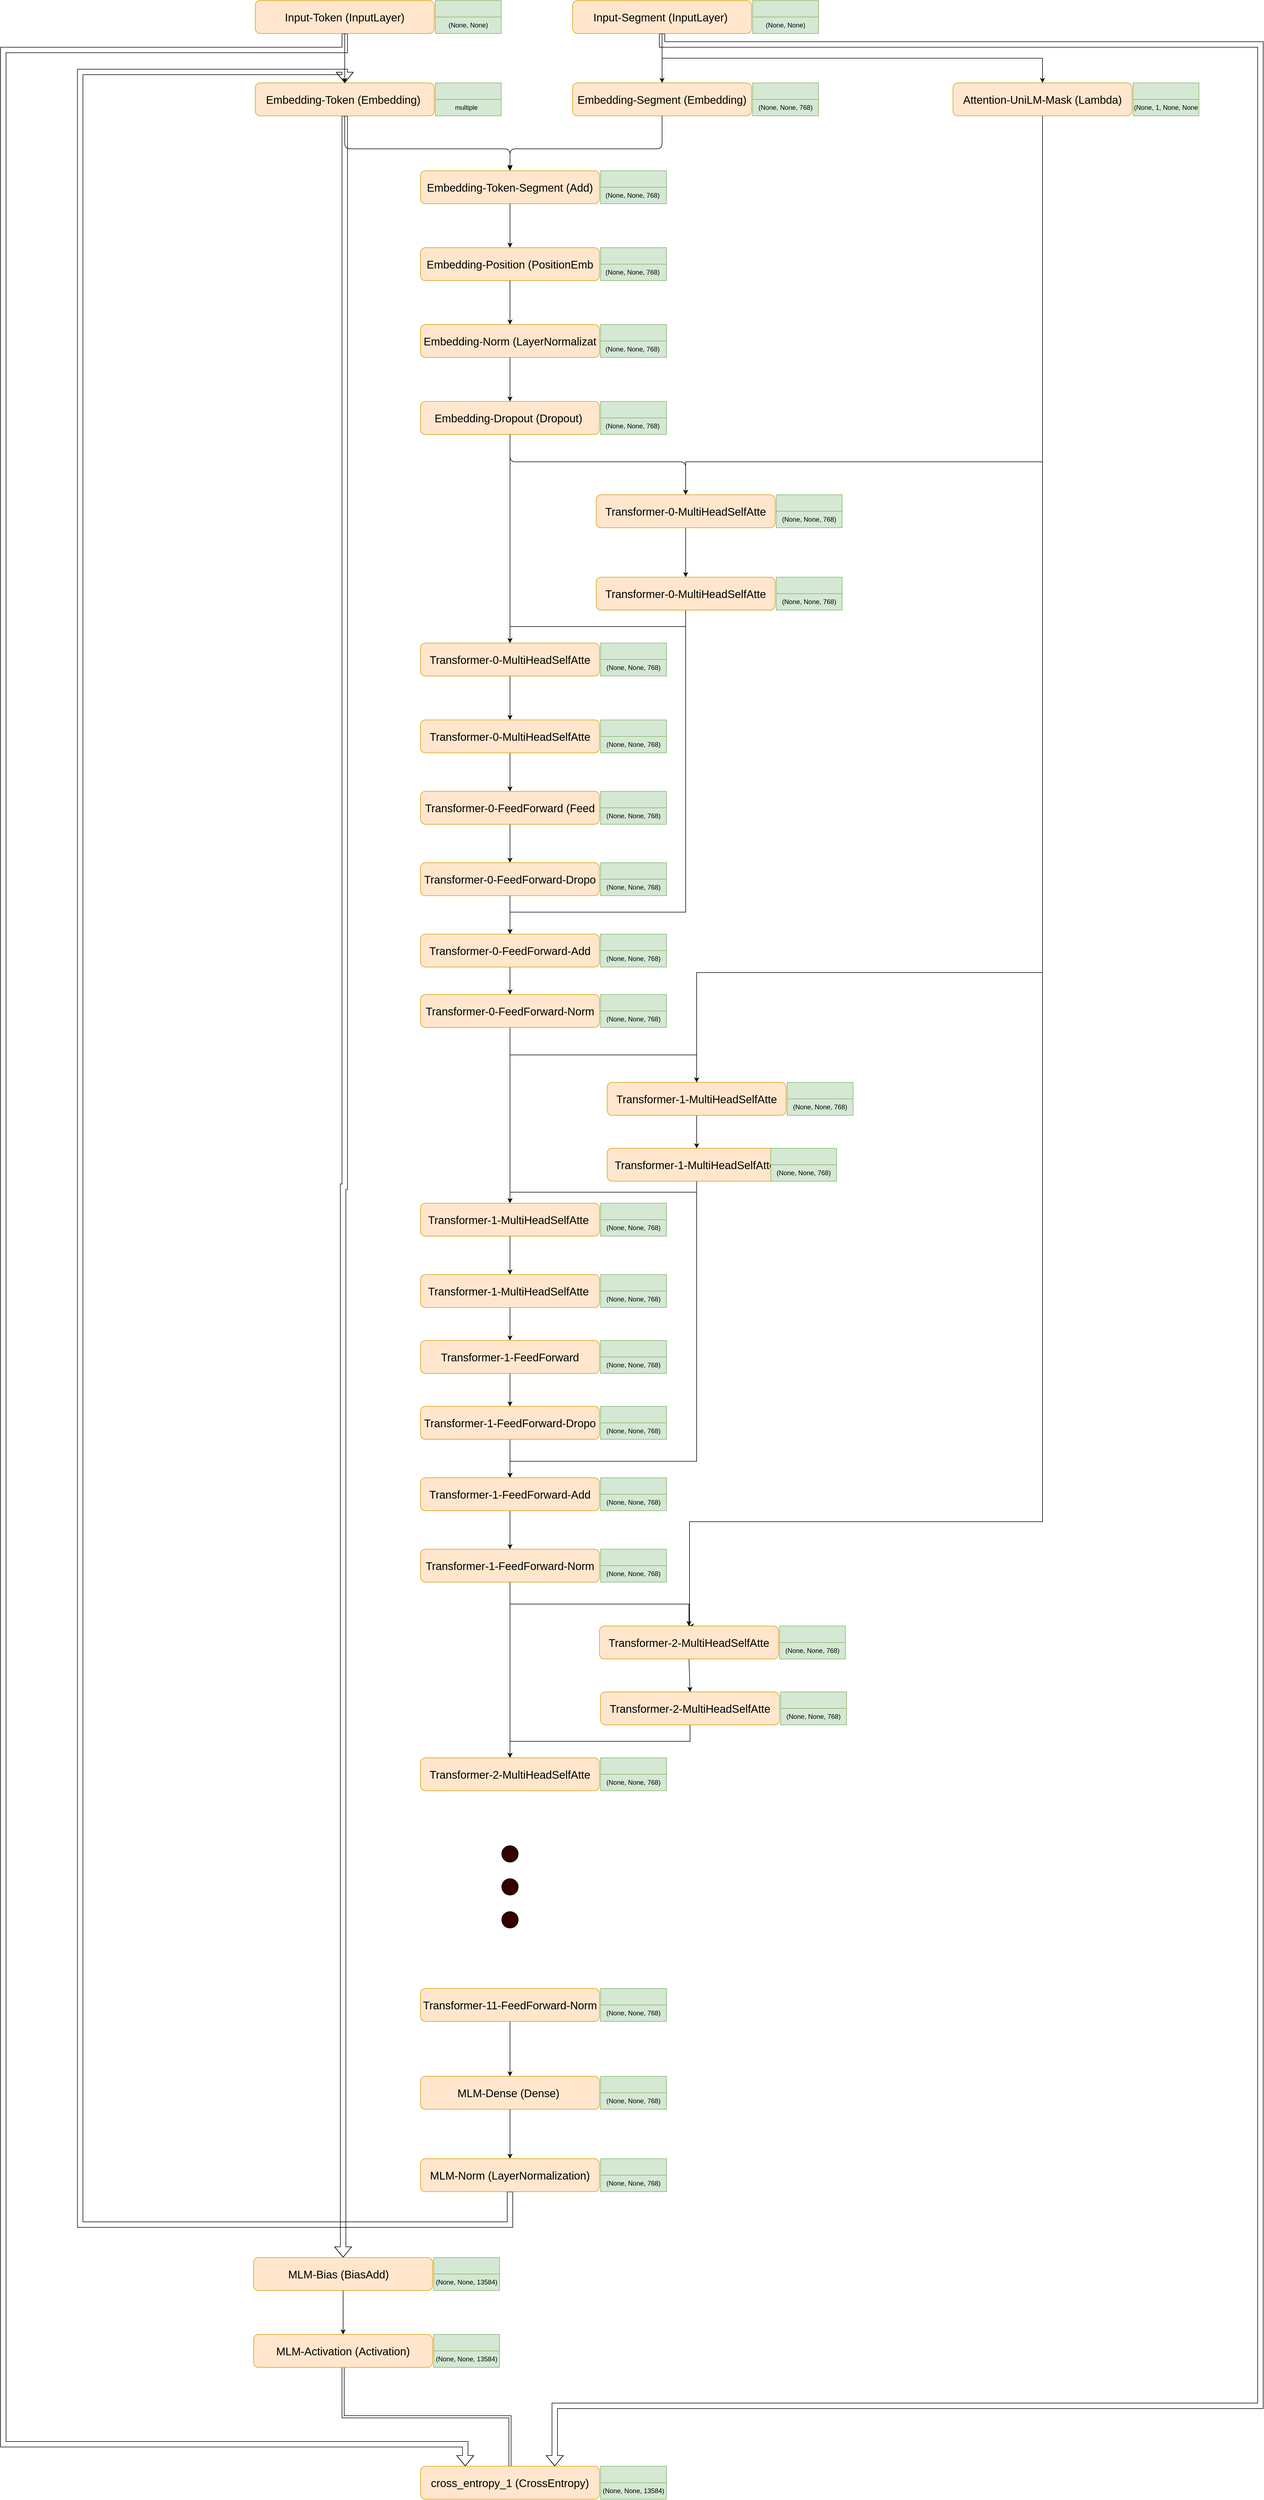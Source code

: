 <mxfile version="13.6.10" type="github">
  <diagram name="Page-1" id="822b0af5-4adb-64df-f703-e8dfc1f81529">
    <mxGraphModel dx="8175" dy="3225" grid="1" gridSize="10" guides="1" tooltips="1" connect="1" arrows="1" fold="1" page="1" pageScale="1" pageWidth="1100" pageHeight="850" background="#ffffff" math="0" shadow="0">
      <root>
        <mxCell id="0" />
        <mxCell id="1" parent="0" />
        <mxCell id="pVMnufyLOT6Cpiad9U3A-166" style="edgeStyle=orthogonalEdgeStyle;shape=flexArrow;rounded=0;orthogonalLoop=1;jettySize=auto;html=1;exitX=0.5;exitY=1;exitDx=0;exitDy=0;entryX=0.25;entryY=0;entryDx=0;entryDy=0;" edge="1" parent="1" source="pVMnufyLOT6Cpiad9U3A-1" target="pVMnufyLOT6Cpiad9U3A-163">
          <mxGeometry relative="1" as="geometry">
            <Array as="points">
              <mxPoint x="672" y="1010" />
              <mxPoint x="50" y="1010" />
              <mxPoint x="50" y="5370" />
              <mxPoint x="892" y="5370" />
            </Array>
          </mxGeometry>
        </mxCell>
        <mxCell id="pVMnufyLOT6Cpiad9U3A-1" value="&lt;font style=&quot;font-size: 20px&quot;&gt;Input-Token (InputLayer)&lt;/font&gt;" style="rounded=1;whiteSpace=wrap;html=1;fillColor=#ffe6cc;strokeColor=#d79b00;" vertex="1" parent="1">
          <mxGeometry x="509" y="920" width="326" height="60" as="geometry" />
        </mxCell>
        <mxCell id="pVMnufyLOT6Cpiad9U3A-2" value="" style="rounded=0;whiteSpace=wrap;html=1;fillColor=#d5e8d4;strokeColor=#82b366;" vertex="1" parent="1">
          <mxGeometry x="837" y="920" width="120" height="30" as="geometry" />
        </mxCell>
        <mxCell id="pVMnufyLOT6Cpiad9U3A-3" value="(None, None)" style="rounded=0;whiteSpace=wrap;html=1;fillColor=#d5e8d4;strokeColor=#82b366;" vertex="1" parent="1">
          <mxGeometry x="837" y="950" width="120" height="30" as="geometry" />
        </mxCell>
        <mxCell id="pVMnufyLOT6Cpiad9U3A-47" style="edgeStyle=orthogonalEdgeStyle;rounded=0;orthogonalLoop=1;jettySize=auto;html=1;exitX=0.5;exitY=1;exitDx=0;exitDy=0;entryX=0.5;entryY=0;entryDx=0;entryDy=0;" edge="1" parent="1" source="pVMnufyLOT6Cpiad9U3A-5" target="pVMnufyLOT6Cpiad9U3A-31">
          <mxGeometry relative="1" as="geometry" />
        </mxCell>
        <mxCell id="pVMnufyLOT6Cpiad9U3A-167" style="edgeStyle=orthogonalEdgeStyle;shape=flexArrow;rounded=0;orthogonalLoop=1;jettySize=auto;html=1;exitX=0.5;exitY=1;exitDx=0;exitDy=0;entryX=0.75;entryY=0;entryDx=0;entryDy=0;" edge="1" parent="1" source="pVMnufyLOT6Cpiad9U3A-5" target="pVMnufyLOT6Cpiad9U3A-163">
          <mxGeometry relative="1" as="geometry">
            <Array as="points">
              <mxPoint x="1250" y="1000" />
              <mxPoint x="2340" y="1000" />
              <mxPoint x="2340" y="5300" />
              <mxPoint x="1055" y="5300" />
            </Array>
          </mxGeometry>
        </mxCell>
        <mxCell id="pVMnufyLOT6Cpiad9U3A-5" value="&lt;font style=&quot;font-size: 20px&quot;&gt;Input-Segment (InputLayer)&amp;nbsp;&lt;/font&gt;" style="rounded=1;whiteSpace=wrap;html=1;fillColor=#ffe6cc;strokeColor=#d79b00;" vertex="1" parent="1">
          <mxGeometry x="1087" y="920" width="326" height="60" as="geometry" />
        </mxCell>
        <mxCell id="pVMnufyLOT6Cpiad9U3A-6" value="" style="rounded=0;whiteSpace=wrap;html=1;fillColor=#d5e8d4;strokeColor=#82b366;" vertex="1" parent="1">
          <mxGeometry x="1415" y="920" width="120" height="30" as="geometry" />
        </mxCell>
        <mxCell id="pVMnufyLOT6Cpiad9U3A-7" value="(None, None)" style="rounded=0;whiteSpace=wrap;html=1;fillColor=#d5e8d4;strokeColor=#82b366;" vertex="1" parent="1">
          <mxGeometry x="1415" y="950" width="120" height="30" as="geometry" />
        </mxCell>
        <mxCell id="pVMnufyLOT6Cpiad9U3A-170" style="edgeStyle=orthogonalEdgeStyle;shape=flexArrow;rounded=0;orthogonalLoop=1;jettySize=auto;html=1;exitX=0.5;exitY=1;exitDx=0;exitDy=0;entryX=0.5;entryY=0;entryDx=0;entryDy=0;" edge="1" parent="1" source="pVMnufyLOT6Cpiad9U3A-8" target="pVMnufyLOT6Cpiad9U3A-152">
          <mxGeometry relative="1" as="geometry" />
        </mxCell>
        <mxCell id="pVMnufyLOT6Cpiad9U3A-8" value="&lt;font style=&quot;font-size: 20px&quot;&gt;Embedding-Token (Embedding)&amp;nbsp;&lt;/font&gt;" style="rounded=1;whiteSpace=wrap;html=1;fillColor=#ffe6cc;strokeColor=#d79b00;" vertex="1" parent="1">
          <mxGeometry x="509" y="1070" width="326" height="60" as="geometry" />
        </mxCell>
        <mxCell id="pVMnufyLOT6Cpiad9U3A-9" value="" style="rounded=0;whiteSpace=wrap;html=1;fillColor=#d5e8d4;strokeColor=#82b366;" vertex="1" parent="1">
          <mxGeometry x="837" y="1070" width="120" height="30" as="geometry" />
        </mxCell>
        <mxCell id="pVMnufyLOT6Cpiad9U3A-10" value="multiple&amp;nbsp;&amp;nbsp;" style="rounded=0;whiteSpace=wrap;html=1;fillColor=#d5e8d4;strokeColor=#82b366;" vertex="1" parent="1">
          <mxGeometry x="837" y="1100" width="120" height="30" as="geometry" />
        </mxCell>
        <mxCell id="pVMnufyLOT6Cpiad9U3A-12" value="" style="endArrow=classic;html=1;exitX=0.5;exitY=1;exitDx=0;exitDy=0;entryX=0.5;entryY=0;entryDx=0;entryDy=0;" edge="1" parent="1" source="pVMnufyLOT6Cpiad9U3A-1" target="pVMnufyLOT6Cpiad9U3A-8">
          <mxGeometry width="50" height="50" relative="1" as="geometry">
            <mxPoint x="700" y="1170" as="sourcePoint" />
            <mxPoint x="750" y="1120" as="targetPoint" />
          </mxGeometry>
        </mxCell>
        <mxCell id="pVMnufyLOT6Cpiad9U3A-15" value="&lt;font style=&quot;font-size: 20px&quot;&gt;Embedding-Segment (Embedding)&lt;/font&gt;" style="rounded=1;whiteSpace=wrap;html=1;fillColor=#ffe6cc;strokeColor=#d79b00;" vertex="1" parent="1">
          <mxGeometry x="1087" y="1070" width="326" height="60" as="geometry" />
        </mxCell>
        <mxCell id="pVMnufyLOT6Cpiad9U3A-16" value="" style="rounded=0;whiteSpace=wrap;html=1;fillColor=#d5e8d4;strokeColor=#82b366;" vertex="1" parent="1">
          <mxGeometry x="1415" y="1070" width="120" height="30" as="geometry" />
        </mxCell>
        <mxCell id="pVMnufyLOT6Cpiad9U3A-17" value="(None, None, 768)" style="rounded=0;whiteSpace=wrap;html=1;fillColor=#d5e8d4;strokeColor=#82b366;" vertex="1" parent="1">
          <mxGeometry x="1415" y="1100" width="120" height="30" as="geometry" />
        </mxCell>
        <mxCell id="pVMnufyLOT6Cpiad9U3A-18" value="" style="endArrow=classic;html=1;exitX=0.5;exitY=1;exitDx=0;exitDy=0;entryX=0.5;entryY=0;entryDx=0;entryDy=0;" edge="1" parent="1" source="pVMnufyLOT6Cpiad9U3A-5" target="pVMnufyLOT6Cpiad9U3A-15">
          <mxGeometry width="50" height="50" relative="1" as="geometry">
            <mxPoint x="1680" y="1020" as="sourcePoint" />
            <mxPoint x="1730" y="970" as="targetPoint" />
          </mxGeometry>
        </mxCell>
        <mxCell id="pVMnufyLOT6Cpiad9U3A-19" value="&lt;font style=&quot;font-size: 20px&quot;&gt;Embedding-Token-Segment (Add)&lt;/font&gt;" style="rounded=1;whiteSpace=wrap;html=1;fillColor=#ffe6cc;strokeColor=#d79b00;" vertex="1" parent="1">
          <mxGeometry x="810" y="1230" width="326" height="60" as="geometry" />
        </mxCell>
        <mxCell id="pVMnufyLOT6Cpiad9U3A-20" value="" style="rounded=0;whiteSpace=wrap;html=1;fillColor=#d5e8d4;strokeColor=#82b366;" vertex="1" parent="1">
          <mxGeometry x="1138" y="1230" width="120" height="30" as="geometry" />
        </mxCell>
        <mxCell id="pVMnufyLOT6Cpiad9U3A-21" value="(None, None, 768)&amp;nbsp;" style="rounded=0;whiteSpace=wrap;html=1;fillColor=#d5e8d4;strokeColor=#82b366;" vertex="1" parent="1">
          <mxGeometry x="1138" y="1260" width="120" height="30" as="geometry" />
        </mxCell>
        <mxCell id="pVMnufyLOT6Cpiad9U3A-22" value="&lt;font style=&quot;font-size: 20px&quot;&gt;Embedding-Position (PositionEmb&lt;/font&gt;" style="rounded=1;whiteSpace=wrap;html=1;fillColor=#ffe6cc;strokeColor=#d79b00;" vertex="1" parent="1">
          <mxGeometry x="810" y="1370" width="326" height="60" as="geometry" />
        </mxCell>
        <mxCell id="pVMnufyLOT6Cpiad9U3A-23" value="" style="rounded=0;whiteSpace=wrap;html=1;fillColor=#d5e8d4;strokeColor=#82b366;" vertex="1" parent="1">
          <mxGeometry x="1138" y="1370" width="120" height="30" as="geometry" />
        </mxCell>
        <mxCell id="pVMnufyLOT6Cpiad9U3A-24" value="(None, None, 768)&amp;nbsp;" style="rounded=0;whiteSpace=wrap;html=1;fillColor=#d5e8d4;strokeColor=#82b366;" vertex="1" parent="1">
          <mxGeometry x="1138" y="1400" width="120" height="30" as="geometry" />
        </mxCell>
        <mxCell id="pVMnufyLOT6Cpiad9U3A-25" value="&lt;font style=&quot;font-size: 20px&quot;&gt;Embedding-Norm (LayerNormalizat&lt;/font&gt;" style="rounded=1;whiteSpace=wrap;html=1;fillColor=#ffe6cc;strokeColor=#d79b00;" vertex="1" parent="1">
          <mxGeometry x="810" y="1510" width="326" height="60" as="geometry" />
        </mxCell>
        <mxCell id="pVMnufyLOT6Cpiad9U3A-26" value="" style="rounded=0;whiteSpace=wrap;html=1;fillColor=#d5e8d4;strokeColor=#82b366;" vertex="1" parent="1">
          <mxGeometry x="1138" y="1510" width="120" height="30" as="geometry" />
        </mxCell>
        <mxCell id="pVMnufyLOT6Cpiad9U3A-27" value="(None, None, 768)&amp;nbsp;" style="rounded=0;whiteSpace=wrap;html=1;fillColor=#d5e8d4;strokeColor=#82b366;" vertex="1" parent="1">
          <mxGeometry x="1138" y="1540" width="120" height="30" as="geometry" />
        </mxCell>
        <mxCell id="pVMnufyLOT6Cpiad9U3A-133" style="edgeStyle=orthogonalEdgeStyle;rounded=0;orthogonalLoop=1;jettySize=auto;html=1;exitX=0.5;exitY=1;exitDx=0;exitDy=0;entryX=0.5;entryY=0;entryDx=0;entryDy=0;" edge="1" parent="1" source="pVMnufyLOT6Cpiad9U3A-28" target="pVMnufyLOT6Cpiad9U3A-52">
          <mxGeometry relative="1" as="geometry" />
        </mxCell>
        <mxCell id="pVMnufyLOT6Cpiad9U3A-28" value="&lt;font style=&quot;font-size: 20px&quot;&gt;Embedding-Dropout (Dropout)&amp;nbsp;&lt;/font&gt;" style="rounded=1;whiteSpace=wrap;html=1;fillColor=#ffe6cc;strokeColor=#d79b00;" vertex="1" parent="1">
          <mxGeometry x="810" y="1650" width="326" height="60" as="geometry" />
        </mxCell>
        <mxCell id="pVMnufyLOT6Cpiad9U3A-29" value="" style="rounded=0;whiteSpace=wrap;html=1;fillColor=#d5e8d4;strokeColor=#82b366;" vertex="1" parent="1">
          <mxGeometry x="1138" y="1650" width="120" height="30" as="geometry" />
        </mxCell>
        <mxCell id="pVMnufyLOT6Cpiad9U3A-30" value="(None, None, 768)&amp;nbsp;" style="rounded=0;whiteSpace=wrap;html=1;fillColor=#d5e8d4;strokeColor=#82b366;" vertex="1" parent="1">
          <mxGeometry x="1138" y="1680" width="120" height="30" as="geometry" />
        </mxCell>
        <mxCell id="pVMnufyLOT6Cpiad9U3A-48" style="edgeStyle=orthogonalEdgeStyle;rounded=0;orthogonalLoop=1;jettySize=auto;html=1;exitX=0.5;exitY=1;exitDx=0;exitDy=0;entryX=0.5;entryY=0;entryDx=0;entryDy=0;" edge="1" parent="1" source="pVMnufyLOT6Cpiad9U3A-31" target="pVMnufyLOT6Cpiad9U3A-35">
          <mxGeometry relative="1" as="geometry">
            <Array as="points">
              <mxPoint x="1943" y="1760" />
              <mxPoint x="1293" y="1760" />
            </Array>
          </mxGeometry>
        </mxCell>
        <mxCell id="pVMnufyLOT6Cpiad9U3A-84" style="edgeStyle=orthogonalEdgeStyle;rounded=0;orthogonalLoop=1;jettySize=auto;html=1;exitX=0.5;exitY=1;exitDx=0;exitDy=0;entryX=0.5;entryY=0;entryDx=0;entryDy=0;" edge="1" parent="1" source="pVMnufyLOT6Cpiad9U3A-31" target="pVMnufyLOT6Cpiad9U3A-77">
          <mxGeometry relative="1" as="geometry">
            <mxPoint x="1230" y="2740" as="targetPoint" />
            <Array as="points">
              <mxPoint x="1943" y="2690" />
              <mxPoint x="1313" y="2690" />
            </Array>
          </mxGeometry>
        </mxCell>
        <mxCell id="pVMnufyLOT6Cpiad9U3A-122" style="edgeStyle=orthogonalEdgeStyle;rounded=0;orthogonalLoop=1;jettySize=auto;html=1;exitX=0.5;exitY=1;exitDx=0;exitDy=0;entryX=0.5;entryY=0;entryDx=0;entryDy=0;" edge="1" parent="1" source="pVMnufyLOT6Cpiad9U3A-31" target="pVMnufyLOT6Cpiad9U3A-118">
          <mxGeometry relative="1" as="geometry">
            <mxPoint x="1300" y="3718" as="targetPoint" />
            <Array as="points">
              <mxPoint x="1943" y="3690" />
              <mxPoint x="1300" y="3690" />
            </Array>
          </mxGeometry>
        </mxCell>
        <mxCell id="pVMnufyLOT6Cpiad9U3A-31" value="&lt;font style=&quot;font-size: 20px&quot;&gt;Attention-UniLM-Mask (Lambda)&lt;/font&gt;" style="rounded=1;whiteSpace=wrap;html=1;fillColor=#ffe6cc;strokeColor=#d79b00;" vertex="1" parent="1">
          <mxGeometry x="1780" y="1070" width="326" height="60" as="geometry" />
        </mxCell>
        <mxCell id="pVMnufyLOT6Cpiad9U3A-32" value="" style="rounded=0;whiteSpace=wrap;html=1;fillColor=#d5e8d4;strokeColor=#82b366;" vertex="1" parent="1">
          <mxGeometry x="2108" y="1070" width="120" height="30" as="geometry" />
        </mxCell>
        <mxCell id="pVMnufyLOT6Cpiad9U3A-33" value="(None, 1, None, None" style="rounded=0;whiteSpace=wrap;html=1;fillColor=#d5e8d4;strokeColor=#82b366;" vertex="1" parent="1">
          <mxGeometry x="2108" y="1100" width="120" height="30" as="geometry" />
        </mxCell>
        <mxCell id="pVMnufyLOT6Cpiad9U3A-58" style="edgeStyle=orthogonalEdgeStyle;rounded=0;orthogonalLoop=1;jettySize=auto;html=1;exitX=0.5;exitY=1;exitDx=0;exitDy=0;entryX=0.5;entryY=0;entryDx=0;entryDy=0;" edge="1" parent="1" source="pVMnufyLOT6Cpiad9U3A-35" target="pVMnufyLOT6Cpiad9U3A-49">
          <mxGeometry relative="1" as="geometry">
            <mxPoint x="970" y="1950" as="targetPoint" />
          </mxGeometry>
        </mxCell>
        <mxCell id="pVMnufyLOT6Cpiad9U3A-73" style="edgeStyle=orthogonalEdgeStyle;rounded=0;orthogonalLoop=1;jettySize=auto;html=1;exitX=0.5;exitY=1;exitDx=0;exitDy=0;entryX=0.5;entryY=0;entryDx=0;entryDy=0;" edge="1" parent="1" source="pVMnufyLOT6Cpiad9U3A-49" target="pVMnufyLOT6Cpiad9U3A-68">
          <mxGeometry relative="1" as="geometry">
            <Array as="points">
              <mxPoint x="1293" y="2580" />
              <mxPoint x="973" y="2580" />
            </Array>
          </mxGeometry>
        </mxCell>
        <mxCell id="pVMnufyLOT6Cpiad9U3A-35" value="&lt;font style=&quot;font-size: 20px&quot;&gt;Transformer-0-MultiHeadSelfAtte&lt;/font&gt;" style="rounded=1;whiteSpace=wrap;html=1;fillColor=#ffe6cc;strokeColor=#d79b00;" vertex="1" parent="1">
          <mxGeometry x="1130" y="1820" width="326" height="60" as="geometry" />
        </mxCell>
        <mxCell id="pVMnufyLOT6Cpiad9U3A-36" value="" style="rounded=0;whiteSpace=wrap;html=1;fillColor=#d5e8d4;strokeColor=#82b366;" vertex="1" parent="1">
          <mxGeometry x="1458" y="1820" width="120" height="30" as="geometry" />
        </mxCell>
        <mxCell id="pVMnufyLOT6Cpiad9U3A-37" value="&amp;nbsp;(None, None, 768)&amp;nbsp;" style="rounded=0;whiteSpace=wrap;html=1;fillColor=#d5e8d4;strokeColor=#82b366;" vertex="1" parent="1">
          <mxGeometry x="1458" y="1850" width="120" height="30" as="geometry" />
        </mxCell>
        <mxCell id="pVMnufyLOT6Cpiad9U3A-38" value="" style="endArrow=classic;html=1;exitX=0.5;exitY=1;exitDx=0;exitDy=0;entryX=0.5;entryY=0;entryDx=0;entryDy=0;" edge="1" parent="1" source="pVMnufyLOT6Cpiad9U3A-19" target="pVMnufyLOT6Cpiad9U3A-22">
          <mxGeometry width="50" height="50" relative="1" as="geometry">
            <mxPoint x="1350" y="1340" as="sourcePoint" />
            <mxPoint x="1400" y="1290" as="targetPoint" />
          </mxGeometry>
        </mxCell>
        <mxCell id="pVMnufyLOT6Cpiad9U3A-39" value="" style="endArrow=classic;html=1;exitX=0.5;exitY=1;exitDx=0;exitDy=0;entryX=0.5;entryY=0;entryDx=0;entryDy=0;" edge="1" parent="1" source="pVMnufyLOT6Cpiad9U3A-22" target="pVMnufyLOT6Cpiad9U3A-25">
          <mxGeometry width="50" height="50" relative="1" as="geometry">
            <mxPoint x="1350" y="1480" as="sourcePoint" />
            <mxPoint x="1400" y="1430" as="targetPoint" />
          </mxGeometry>
        </mxCell>
        <mxCell id="pVMnufyLOT6Cpiad9U3A-40" value="" style="endArrow=classic;html=1;exitX=0.5;exitY=1;exitDx=0;exitDy=0;entryX=0.5;entryY=0;entryDx=0;entryDy=0;" edge="1" parent="1" source="pVMnufyLOT6Cpiad9U3A-25" target="pVMnufyLOT6Cpiad9U3A-28">
          <mxGeometry width="50" height="50" relative="1" as="geometry">
            <mxPoint x="1370" y="1650" as="sourcePoint" />
            <mxPoint x="1420" y="1600" as="targetPoint" />
          </mxGeometry>
        </mxCell>
        <mxCell id="pVMnufyLOT6Cpiad9U3A-41" value="" style="endArrow=classic;html=1;exitX=0.5;exitY=1;exitDx=0;exitDy=0;" edge="1" parent="1" source="pVMnufyLOT6Cpiad9U3A-8">
          <mxGeometry width="50" height="50" relative="1" as="geometry">
            <mxPoint x="710" y="1250" as="sourcePoint" />
            <mxPoint x="973" y="1228" as="targetPoint" />
            <Array as="points">
              <mxPoint x="672" y="1190" />
              <mxPoint x="973" y="1190" />
            </Array>
          </mxGeometry>
        </mxCell>
        <mxCell id="pVMnufyLOT6Cpiad9U3A-43" value="" style="endArrow=classic;html=1;exitX=0.5;exitY=1;exitDx=0;exitDy=0;entryX=0.5;entryY=0;entryDx=0;entryDy=0;" edge="1" parent="1" source="pVMnufyLOT6Cpiad9U3A-15" target="pVMnufyLOT6Cpiad9U3A-19">
          <mxGeometry width="50" height="50" relative="1" as="geometry">
            <mxPoint x="1490" y="1340" as="sourcePoint" />
            <mxPoint x="1540" y="1290" as="targetPoint" />
            <Array as="points">
              <mxPoint x="1250" y="1190" />
              <mxPoint x="973" y="1190" />
            </Array>
          </mxGeometry>
        </mxCell>
        <mxCell id="pVMnufyLOT6Cpiad9U3A-44" value="" style="endArrow=classic;html=1;entryX=0.5;entryY=0;entryDx=0;entryDy=0;exitX=0.5;exitY=1;exitDx=0;exitDy=0;" edge="1" parent="1" source="pVMnufyLOT6Cpiad9U3A-28" target="pVMnufyLOT6Cpiad9U3A-35">
          <mxGeometry width="50" height="50" relative="1" as="geometry">
            <mxPoint x="890" y="1890" as="sourcePoint" />
            <mxPoint x="940" y="1840" as="targetPoint" />
            <Array as="points">
              <mxPoint x="973" y="1760" />
              <mxPoint x="1293" y="1760" />
            </Array>
          </mxGeometry>
        </mxCell>
        <mxCell id="pVMnufyLOT6Cpiad9U3A-134" style="edgeStyle=orthogonalEdgeStyle;rounded=0;orthogonalLoop=1;jettySize=auto;html=1;exitX=0.5;exitY=1;exitDx=0;exitDy=0;entryX=0.5;entryY=0;entryDx=0;entryDy=0;" edge="1" parent="1" source="pVMnufyLOT6Cpiad9U3A-49" target="pVMnufyLOT6Cpiad9U3A-52">
          <mxGeometry relative="1" as="geometry" />
        </mxCell>
        <mxCell id="pVMnufyLOT6Cpiad9U3A-49" value="&lt;font style=&quot;font-size: 20px&quot;&gt;Transformer-0-MultiHeadSelfAtte&lt;/font&gt;" style="rounded=1;whiteSpace=wrap;html=1;fillColor=#ffe6cc;strokeColor=#d79b00;" vertex="1" parent="1">
          <mxGeometry x="1130" y="1970" width="326" height="60" as="geometry" />
        </mxCell>
        <mxCell id="pVMnufyLOT6Cpiad9U3A-50" value="" style="rounded=0;whiteSpace=wrap;html=1;fillColor=#d5e8d4;strokeColor=#82b366;" vertex="1" parent="1">
          <mxGeometry x="1458" y="1970" width="120" height="30" as="geometry" />
        </mxCell>
        <mxCell id="pVMnufyLOT6Cpiad9U3A-51" value="&amp;nbsp;(None, None, 768)&amp;nbsp;" style="rounded=0;whiteSpace=wrap;html=1;fillColor=#d5e8d4;strokeColor=#82b366;" vertex="1" parent="1">
          <mxGeometry x="1458" y="2000" width="120" height="30" as="geometry" />
        </mxCell>
        <mxCell id="pVMnufyLOT6Cpiad9U3A-138" style="edgeStyle=none;rounded=0;orthogonalLoop=1;jettySize=auto;html=1;exitX=0.5;exitY=1;exitDx=0;exitDy=0;entryX=0.5;entryY=0;entryDx=0;entryDy=0;" edge="1" parent="1" source="pVMnufyLOT6Cpiad9U3A-52" target="pVMnufyLOT6Cpiad9U3A-135">
          <mxGeometry relative="1" as="geometry" />
        </mxCell>
        <mxCell id="pVMnufyLOT6Cpiad9U3A-52" value="&lt;font style=&quot;font-size: 20px&quot;&gt;Transformer-0-MultiHeadSelfAtte&lt;/font&gt;" style="rounded=1;whiteSpace=wrap;html=1;fillColor=#ffe6cc;strokeColor=#d79b00;" vertex="1" parent="1">
          <mxGeometry x="810" y="2090" width="326" height="60" as="geometry" />
        </mxCell>
        <mxCell id="pVMnufyLOT6Cpiad9U3A-53" value="" style="rounded=0;whiteSpace=wrap;html=1;fillColor=#d5e8d4;strokeColor=#82b366;" vertex="1" parent="1">
          <mxGeometry x="1138" y="2090" width="120" height="30" as="geometry" />
        </mxCell>
        <mxCell id="pVMnufyLOT6Cpiad9U3A-54" value="&amp;nbsp;(None, None, 768)&amp;nbsp;" style="rounded=0;whiteSpace=wrap;html=1;fillColor=#d5e8d4;strokeColor=#82b366;" vertex="1" parent="1">
          <mxGeometry x="1138" y="2120" width="120" height="30" as="geometry" />
        </mxCell>
        <mxCell id="pVMnufyLOT6Cpiad9U3A-71" style="edgeStyle=none;rounded=0;orthogonalLoop=1;jettySize=auto;html=1;exitX=0.5;exitY=1;exitDx=0;exitDy=0;entryX=0.5;entryY=0;entryDx=0;entryDy=0;" edge="1" parent="1" source="pVMnufyLOT6Cpiad9U3A-61" target="pVMnufyLOT6Cpiad9U3A-65">
          <mxGeometry relative="1" as="geometry" />
        </mxCell>
        <mxCell id="pVMnufyLOT6Cpiad9U3A-61" value="&lt;font style=&quot;font-size: 20px&quot;&gt;Transformer-0-FeedForward (Feed&lt;/font&gt;" style="rounded=1;whiteSpace=wrap;html=1;fillColor=#ffe6cc;strokeColor=#d79b00;" vertex="1" parent="1">
          <mxGeometry x="810" y="2360" width="326" height="60" as="geometry" />
        </mxCell>
        <mxCell id="pVMnufyLOT6Cpiad9U3A-62" value="" style="rounded=0;whiteSpace=wrap;html=1;fillColor=#d5e8d4;strokeColor=#82b366;" vertex="1" parent="1">
          <mxGeometry x="1138" y="2360" width="120" height="30" as="geometry" />
        </mxCell>
        <mxCell id="pVMnufyLOT6Cpiad9U3A-63" value="&amp;nbsp;(None, None, 768)&amp;nbsp;" style="rounded=0;whiteSpace=wrap;html=1;fillColor=#d5e8d4;strokeColor=#82b366;" vertex="1" parent="1">
          <mxGeometry x="1138" y="2390" width="120" height="30" as="geometry" />
        </mxCell>
        <mxCell id="pVMnufyLOT6Cpiad9U3A-72" style="edgeStyle=none;rounded=0;orthogonalLoop=1;jettySize=auto;html=1;exitX=0.5;exitY=1;exitDx=0;exitDy=0;entryX=0.5;entryY=0;entryDx=0;entryDy=0;" edge="1" parent="1" source="pVMnufyLOT6Cpiad9U3A-65" target="pVMnufyLOT6Cpiad9U3A-68">
          <mxGeometry relative="1" as="geometry" />
        </mxCell>
        <mxCell id="pVMnufyLOT6Cpiad9U3A-65" value="&lt;font style=&quot;font-size: 20px&quot;&gt;Transformer-0-FeedForward-Dropo&lt;/font&gt;" style="rounded=1;whiteSpace=wrap;html=1;fillColor=#ffe6cc;strokeColor=#d79b00;" vertex="1" parent="1">
          <mxGeometry x="810" y="2490" width="326" height="60" as="geometry" />
        </mxCell>
        <mxCell id="pVMnufyLOT6Cpiad9U3A-66" value="" style="rounded=0;whiteSpace=wrap;html=1;fillColor=#d5e8d4;strokeColor=#82b366;" vertex="1" parent="1">
          <mxGeometry x="1138" y="2490" width="120" height="30" as="geometry" />
        </mxCell>
        <mxCell id="pVMnufyLOT6Cpiad9U3A-67" value="&amp;nbsp;(None, None, 768)&amp;nbsp;" style="rounded=0;whiteSpace=wrap;html=1;fillColor=#d5e8d4;strokeColor=#82b366;" vertex="1" parent="1">
          <mxGeometry x="1138" y="2520" width="120" height="30" as="geometry" />
        </mxCell>
        <mxCell id="pVMnufyLOT6Cpiad9U3A-81" style="edgeStyle=none;rounded=0;orthogonalLoop=1;jettySize=auto;html=1;exitX=0.5;exitY=1;exitDx=0;exitDy=0;entryX=0.5;entryY=0;entryDx=0;entryDy=0;" edge="1" parent="1" source="pVMnufyLOT6Cpiad9U3A-68" target="pVMnufyLOT6Cpiad9U3A-74">
          <mxGeometry relative="1" as="geometry" />
        </mxCell>
        <mxCell id="pVMnufyLOT6Cpiad9U3A-68" value="&lt;font style=&quot;font-size: 20px&quot;&gt;Transformer-0-FeedForward-Add&lt;/font&gt;" style="rounded=1;whiteSpace=wrap;html=1;fillColor=#ffe6cc;strokeColor=#d79b00;" vertex="1" parent="1">
          <mxGeometry x="810" y="2620" width="326" height="60" as="geometry" />
        </mxCell>
        <mxCell id="pVMnufyLOT6Cpiad9U3A-69" value="" style="rounded=0;whiteSpace=wrap;html=1;fillColor=#d5e8d4;strokeColor=#82b366;" vertex="1" parent="1">
          <mxGeometry x="1138" y="2620" width="120" height="30" as="geometry" />
        </mxCell>
        <mxCell id="pVMnufyLOT6Cpiad9U3A-70" value="&amp;nbsp;(None, None, 768)&amp;nbsp;" style="rounded=0;whiteSpace=wrap;html=1;fillColor=#d5e8d4;strokeColor=#82b366;" vertex="1" parent="1">
          <mxGeometry x="1138" y="2650" width="120" height="30" as="geometry" />
        </mxCell>
        <mxCell id="pVMnufyLOT6Cpiad9U3A-83" style="edgeStyle=orthogonalEdgeStyle;rounded=0;orthogonalLoop=1;jettySize=auto;html=1;exitX=0.5;exitY=1;exitDx=0;exitDy=0;entryX=0.5;entryY=0;entryDx=0;entryDy=0;" edge="1" parent="1" source="pVMnufyLOT6Cpiad9U3A-74" target="pVMnufyLOT6Cpiad9U3A-77">
          <mxGeometry relative="1" as="geometry" />
        </mxCell>
        <mxCell id="pVMnufyLOT6Cpiad9U3A-132" style="edgeStyle=none;rounded=0;orthogonalLoop=1;jettySize=auto;html=1;exitX=0.5;exitY=1;exitDx=0;exitDy=0;entryX=0.5;entryY=0;entryDx=0;entryDy=0;" edge="1" parent="1" source="pVMnufyLOT6Cpiad9U3A-74" target="pVMnufyLOT6Cpiad9U3A-91">
          <mxGeometry relative="1" as="geometry" />
        </mxCell>
        <mxCell id="pVMnufyLOT6Cpiad9U3A-74" value="&lt;font style=&quot;font-size: 20px&quot;&gt;Transformer-0-FeedForward-Norm&lt;/font&gt;" style="rounded=1;whiteSpace=wrap;html=1;fillColor=#ffe6cc;strokeColor=#d79b00;" vertex="1" parent="1">
          <mxGeometry x="810" y="2730" width="326" height="60" as="geometry" />
        </mxCell>
        <mxCell id="pVMnufyLOT6Cpiad9U3A-75" value="" style="rounded=0;whiteSpace=wrap;html=1;fillColor=#d5e8d4;strokeColor=#82b366;" vertex="1" parent="1">
          <mxGeometry x="1138" y="2730" width="120" height="30" as="geometry" />
        </mxCell>
        <mxCell id="pVMnufyLOT6Cpiad9U3A-76" value="&amp;nbsp;(None, None, 768)&amp;nbsp;" style="rounded=0;whiteSpace=wrap;html=1;fillColor=#d5e8d4;strokeColor=#82b366;" vertex="1" parent="1">
          <mxGeometry x="1138" y="2760" width="120" height="30" as="geometry" />
        </mxCell>
        <mxCell id="pVMnufyLOT6Cpiad9U3A-112" style="edgeStyle=orthogonalEdgeStyle;rounded=0;orthogonalLoop=1;jettySize=auto;html=1;exitX=0.5;exitY=1;exitDx=0;exitDy=0;entryX=0.5;entryY=0;entryDx=0;entryDy=0;" edge="1" parent="1" source="pVMnufyLOT6Cpiad9U3A-77" target="pVMnufyLOT6Cpiad9U3A-87">
          <mxGeometry relative="1" as="geometry">
            <mxPoint x="1623.0" y="2970" as="sourcePoint" />
          </mxGeometry>
        </mxCell>
        <mxCell id="pVMnufyLOT6Cpiad9U3A-113" style="edgeStyle=orthogonalEdgeStyle;rounded=0;orthogonalLoop=1;jettySize=auto;html=1;exitX=0.5;exitY=1;exitDx=0;exitDy=0;entryX=0.5;entryY=0;entryDx=0;entryDy=0;" edge="1" parent="1" source="pVMnufyLOT6Cpiad9U3A-87" target="pVMnufyLOT6Cpiad9U3A-105">
          <mxGeometry relative="1" as="geometry">
            <Array as="points">
              <mxPoint x="1313" y="3070" />
              <mxPoint x="1313" y="3580" />
              <mxPoint x="973" y="3580" />
            </Array>
          </mxGeometry>
        </mxCell>
        <mxCell id="pVMnufyLOT6Cpiad9U3A-77" value="&lt;font style=&quot;font-size: 20px&quot;&gt;Transformer-1-MultiHeadSelfAtte&lt;/font&gt;" style="rounded=1;whiteSpace=wrap;html=1;fillColor=#ffe6cc;strokeColor=#d79b00;" vertex="1" parent="1">
          <mxGeometry x="1150" y="2890" width="326" height="60" as="geometry" />
        </mxCell>
        <mxCell id="pVMnufyLOT6Cpiad9U3A-78" value="" style="rounded=0;whiteSpace=wrap;html=1;fillColor=#d5e8d4;strokeColor=#82b366;" vertex="1" parent="1">
          <mxGeometry x="1478" y="2890" width="120" height="30" as="geometry" />
        </mxCell>
        <mxCell id="pVMnufyLOT6Cpiad9U3A-79" value="&amp;nbsp;(None, None, 768)&amp;nbsp;" style="rounded=0;whiteSpace=wrap;html=1;fillColor=#d5e8d4;strokeColor=#82b366;" vertex="1" parent="1">
          <mxGeometry x="1478" y="2920" width="120" height="30" as="geometry" />
        </mxCell>
        <mxCell id="pVMnufyLOT6Cpiad9U3A-94" style="edgeStyle=orthogonalEdgeStyle;rounded=0;orthogonalLoop=1;jettySize=auto;html=1;exitX=0.5;exitY=1;exitDx=0;exitDy=0;entryX=0.5;entryY=0;entryDx=0;entryDy=0;" edge="1" parent="1" source="pVMnufyLOT6Cpiad9U3A-87" target="pVMnufyLOT6Cpiad9U3A-91">
          <mxGeometry relative="1" as="geometry" />
        </mxCell>
        <mxCell id="pVMnufyLOT6Cpiad9U3A-87" value="&lt;font style=&quot;font-size: 20px&quot;&gt;Transformer-1-MultiHeadSelfAtte&amp;nbsp;&lt;/font&gt;" style="rounded=1;whiteSpace=wrap;html=1;fillColor=#ffe6cc;strokeColor=#d79b00;" vertex="1" parent="1">
          <mxGeometry x="1150" y="3010" width="326" height="60" as="geometry" />
        </mxCell>
        <mxCell id="pVMnufyLOT6Cpiad9U3A-88" value="" style="rounded=0;whiteSpace=wrap;html=1;fillColor=#d5e8d4;strokeColor=#82b366;" vertex="1" parent="1">
          <mxGeometry x="1448" y="3010" width="120" height="30" as="geometry" />
        </mxCell>
        <mxCell id="pVMnufyLOT6Cpiad9U3A-89" value="&amp;nbsp;(None, None, 768)&amp;nbsp;" style="rounded=0;whiteSpace=wrap;html=1;fillColor=#d5e8d4;strokeColor=#82b366;" vertex="1" parent="1">
          <mxGeometry x="1448" y="3040" width="120" height="30" as="geometry" />
        </mxCell>
        <mxCell id="pVMnufyLOT6Cpiad9U3A-108" style="edgeStyle=none;rounded=0;orthogonalLoop=1;jettySize=auto;html=1;exitX=0.5;exitY=1;exitDx=0;exitDy=0;entryX=0.5;entryY=0;entryDx=0;entryDy=0;" edge="1" parent="1" source="pVMnufyLOT6Cpiad9U3A-91" target="pVMnufyLOT6Cpiad9U3A-96">
          <mxGeometry relative="1" as="geometry" />
        </mxCell>
        <mxCell id="pVMnufyLOT6Cpiad9U3A-91" value="&lt;font style=&quot;font-size: 20px&quot;&gt;Transformer-1-MultiHeadSelfAtte&amp;nbsp;&lt;/font&gt;" style="rounded=1;whiteSpace=wrap;html=1;fillColor=#ffe6cc;strokeColor=#d79b00;" vertex="1" parent="1">
          <mxGeometry x="810" y="3110" width="326" height="60" as="geometry" />
        </mxCell>
        <mxCell id="pVMnufyLOT6Cpiad9U3A-92" value="" style="rounded=0;whiteSpace=wrap;html=1;fillColor=#d5e8d4;strokeColor=#82b366;" vertex="1" parent="1">
          <mxGeometry x="1138" y="3110" width="120" height="30" as="geometry" />
        </mxCell>
        <mxCell id="pVMnufyLOT6Cpiad9U3A-93" value="&amp;nbsp;(None, None, 768)&amp;nbsp;" style="rounded=0;whiteSpace=wrap;html=1;fillColor=#d5e8d4;strokeColor=#82b366;" vertex="1" parent="1">
          <mxGeometry x="1138" y="3140" width="120" height="30" as="geometry" />
        </mxCell>
        <mxCell id="pVMnufyLOT6Cpiad9U3A-109" style="edgeStyle=none;rounded=0;orthogonalLoop=1;jettySize=auto;html=1;exitX=0.5;exitY=1;exitDx=0;exitDy=0;entryX=0.5;entryY=0;entryDx=0;entryDy=0;" edge="1" parent="1" source="pVMnufyLOT6Cpiad9U3A-96" target="pVMnufyLOT6Cpiad9U3A-99">
          <mxGeometry relative="1" as="geometry" />
        </mxCell>
        <mxCell id="pVMnufyLOT6Cpiad9U3A-96" value="&lt;font style=&quot;font-size: 20px&quot;&gt;Transformer-1-MultiHeadSelfAtte&amp;nbsp;&lt;/font&gt;" style="rounded=1;whiteSpace=wrap;html=1;fillColor=#ffe6cc;strokeColor=#d79b00;" vertex="1" parent="1">
          <mxGeometry x="810" y="3240" width="326" height="60" as="geometry" />
        </mxCell>
        <mxCell id="pVMnufyLOT6Cpiad9U3A-97" value="" style="rounded=0;whiteSpace=wrap;html=1;fillColor=#d5e8d4;strokeColor=#82b366;" vertex="1" parent="1">
          <mxGeometry x="1138" y="3240" width="120" height="30" as="geometry" />
        </mxCell>
        <mxCell id="pVMnufyLOT6Cpiad9U3A-98" value="&amp;nbsp;(None, None, 768)&amp;nbsp;" style="rounded=0;whiteSpace=wrap;html=1;fillColor=#d5e8d4;strokeColor=#82b366;" vertex="1" parent="1">
          <mxGeometry x="1138" y="3270" width="120" height="30" as="geometry" />
        </mxCell>
        <mxCell id="pVMnufyLOT6Cpiad9U3A-110" style="edgeStyle=none;rounded=0;orthogonalLoop=1;jettySize=auto;html=1;exitX=0.5;exitY=1;exitDx=0;exitDy=0;entryX=0.5;entryY=0;entryDx=0;entryDy=0;" edge="1" parent="1" source="pVMnufyLOT6Cpiad9U3A-99" target="pVMnufyLOT6Cpiad9U3A-102">
          <mxGeometry relative="1" as="geometry" />
        </mxCell>
        <mxCell id="pVMnufyLOT6Cpiad9U3A-99" value="&lt;font style=&quot;font-size: 20px&quot;&gt;Transformer-1-FeedForward&lt;/font&gt;" style="rounded=1;whiteSpace=wrap;html=1;fillColor=#ffe6cc;strokeColor=#d79b00;" vertex="1" parent="1">
          <mxGeometry x="810" y="3360" width="326" height="60" as="geometry" />
        </mxCell>
        <mxCell id="pVMnufyLOT6Cpiad9U3A-100" value="" style="rounded=0;whiteSpace=wrap;html=1;fillColor=#d5e8d4;strokeColor=#82b366;" vertex="1" parent="1">
          <mxGeometry x="1138" y="3360" width="120" height="30" as="geometry" />
        </mxCell>
        <mxCell id="pVMnufyLOT6Cpiad9U3A-101" value="&amp;nbsp;(None, None, 768)&amp;nbsp;" style="rounded=0;whiteSpace=wrap;html=1;fillColor=#d5e8d4;strokeColor=#82b366;" vertex="1" parent="1">
          <mxGeometry x="1138" y="3390" width="120" height="30" as="geometry" />
        </mxCell>
        <mxCell id="pVMnufyLOT6Cpiad9U3A-111" style="edgeStyle=none;rounded=0;orthogonalLoop=1;jettySize=auto;html=1;exitX=0.5;exitY=1;exitDx=0;exitDy=0;entryX=0.5;entryY=0;entryDx=0;entryDy=0;" edge="1" parent="1" source="pVMnufyLOT6Cpiad9U3A-102" target="pVMnufyLOT6Cpiad9U3A-105">
          <mxGeometry relative="1" as="geometry" />
        </mxCell>
        <mxCell id="pVMnufyLOT6Cpiad9U3A-102" value="&lt;font style=&quot;font-size: 20px&quot;&gt;Transformer-1-FeedForward-Dropo&lt;/font&gt;" style="rounded=1;whiteSpace=wrap;html=1;fillColor=#ffe6cc;strokeColor=#d79b00;" vertex="1" parent="1">
          <mxGeometry x="810" y="3480" width="326" height="60" as="geometry" />
        </mxCell>
        <mxCell id="pVMnufyLOT6Cpiad9U3A-103" value="" style="rounded=0;whiteSpace=wrap;html=1;fillColor=#d5e8d4;strokeColor=#82b366;" vertex="1" parent="1">
          <mxGeometry x="1138" y="3480" width="120" height="30" as="geometry" />
        </mxCell>
        <mxCell id="pVMnufyLOT6Cpiad9U3A-104" value="&amp;nbsp;(None, None, 768)&amp;nbsp;" style="rounded=0;whiteSpace=wrap;html=1;fillColor=#d5e8d4;strokeColor=#82b366;" vertex="1" parent="1">
          <mxGeometry x="1138" y="3510" width="120" height="30" as="geometry" />
        </mxCell>
        <mxCell id="pVMnufyLOT6Cpiad9U3A-117" style="edgeStyle=none;rounded=0;orthogonalLoop=1;jettySize=auto;html=1;exitX=0.5;exitY=1;exitDx=0;exitDy=0;entryX=0.5;entryY=0;entryDx=0;entryDy=0;" edge="1" parent="1" source="pVMnufyLOT6Cpiad9U3A-105" target="pVMnufyLOT6Cpiad9U3A-114">
          <mxGeometry relative="1" as="geometry" />
        </mxCell>
        <mxCell id="pVMnufyLOT6Cpiad9U3A-105" value="&lt;font style=&quot;font-size: 20px&quot;&gt;Transformer-1-FeedForward-Add&lt;/font&gt;" style="rounded=1;whiteSpace=wrap;html=1;fillColor=#ffe6cc;strokeColor=#d79b00;" vertex="1" parent="1">
          <mxGeometry x="810" y="3610" width="326" height="60" as="geometry" />
        </mxCell>
        <mxCell id="pVMnufyLOT6Cpiad9U3A-106" value="" style="rounded=0;whiteSpace=wrap;html=1;fillColor=#d5e8d4;strokeColor=#82b366;" vertex="1" parent="1">
          <mxGeometry x="1138" y="3610" width="120" height="30" as="geometry" />
        </mxCell>
        <mxCell id="pVMnufyLOT6Cpiad9U3A-107" value="&amp;nbsp;(None, None, 768)&amp;nbsp;" style="rounded=0;whiteSpace=wrap;html=1;fillColor=#d5e8d4;strokeColor=#82b366;" vertex="1" parent="1">
          <mxGeometry x="1138" y="3640" width="120" height="30" as="geometry" />
        </mxCell>
        <mxCell id="pVMnufyLOT6Cpiad9U3A-121" style="edgeStyle=orthogonalEdgeStyle;rounded=0;orthogonalLoop=1;jettySize=auto;html=1;exitX=0.5;exitY=1;exitDx=0;exitDy=0;entryX=0.5;entryY=0;entryDx=0;entryDy=0;" edge="1" parent="1" source="pVMnufyLOT6Cpiad9U3A-114" target="pVMnufyLOT6Cpiad9U3A-118">
          <mxGeometry relative="1" as="geometry" />
        </mxCell>
        <mxCell id="pVMnufyLOT6Cpiad9U3A-131" style="edgeStyle=orthogonalEdgeStyle;rounded=0;orthogonalLoop=1;jettySize=auto;html=1;exitX=0.5;exitY=1;exitDx=0;exitDy=0;entryX=0.5;entryY=0;entryDx=0;entryDy=0;" edge="1" parent="1" source="pVMnufyLOT6Cpiad9U3A-114" target="pVMnufyLOT6Cpiad9U3A-127">
          <mxGeometry relative="1" as="geometry" />
        </mxCell>
        <mxCell id="pVMnufyLOT6Cpiad9U3A-114" value="&lt;font style=&quot;font-size: 20px&quot;&gt;Transformer-1-FeedForward-Norm&lt;/font&gt;" style="rounded=1;whiteSpace=wrap;html=1;fillColor=#ffe6cc;strokeColor=#d79b00;" vertex="1" parent="1">
          <mxGeometry x="810" y="3740" width="326" height="60" as="geometry" />
        </mxCell>
        <mxCell id="pVMnufyLOT6Cpiad9U3A-115" value="" style="rounded=0;whiteSpace=wrap;html=1;fillColor=#d5e8d4;strokeColor=#82b366;" vertex="1" parent="1">
          <mxGeometry x="1138" y="3740" width="120" height="30" as="geometry" />
        </mxCell>
        <mxCell id="pVMnufyLOT6Cpiad9U3A-116" value="&amp;nbsp;(None, None, 768)&amp;nbsp;" style="rounded=0;whiteSpace=wrap;html=1;fillColor=#d5e8d4;strokeColor=#82b366;" vertex="1" parent="1">
          <mxGeometry x="1138" y="3770" width="120" height="30" as="geometry" />
        </mxCell>
        <mxCell id="pVMnufyLOT6Cpiad9U3A-126" style="edgeStyle=none;rounded=0;orthogonalLoop=1;jettySize=auto;html=1;exitX=0.5;exitY=1;exitDx=0;exitDy=0;entryX=0.5;entryY=0;entryDx=0;entryDy=0;" edge="1" parent="1" source="pVMnufyLOT6Cpiad9U3A-118" target="pVMnufyLOT6Cpiad9U3A-123">
          <mxGeometry relative="1" as="geometry" />
        </mxCell>
        <mxCell id="pVMnufyLOT6Cpiad9U3A-118" value="&lt;font style=&quot;font-size: 20px&quot;&gt;Transformer-2-MultiHeadSelfAtte&lt;/font&gt;" style="rounded=1;whiteSpace=wrap;html=1;fillColor=#ffe6cc;strokeColor=#d79b00;" vertex="1" parent="1">
          <mxGeometry x="1136" y="3880" width="326" height="60" as="geometry" />
        </mxCell>
        <mxCell id="pVMnufyLOT6Cpiad9U3A-119" value="" style="rounded=0;whiteSpace=wrap;html=1;fillColor=#d5e8d4;strokeColor=#82b366;" vertex="1" parent="1">
          <mxGeometry x="1464" y="3880" width="120" height="30" as="geometry" />
        </mxCell>
        <mxCell id="pVMnufyLOT6Cpiad9U3A-120" value="&amp;nbsp;(None, None, 768)&amp;nbsp;" style="rounded=0;whiteSpace=wrap;html=1;fillColor=#d5e8d4;strokeColor=#82b366;" vertex="1" parent="1">
          <mxGeometry x="1464" y="3910" width="120" height="30" as="geometry" />
        </mxCell>
        <mxCell id="pVMnufyLOT6Cpiad9U3A-130" style="edgeStyle=orthogonalEdgeStyle;rounded=0;orthogonalLoop=1;jettySize=auto;html=1;exitX=0.5;exitY=1;exitDx=0;exitDy=0;entryX=0.5;entryY=0;entryDx=0;entryDy=0;" edge="1" parent="1" source="pVMnufyLOT6Cpiad9U3A-123" target="pVMnufyLOT6Cpiad9U3A-127">
          <mxGeometry relative="1" as="geometry" />
        </mxCell>
        <mxCell id="pVMnufyLOT6Cpiad9U3A-123" value="&lt;font style=&quot;font-size: 20px&quot;&gt;Transformer-2-MultiHeadSelfAtte&lt;/font&gt;" style="rounded=1;whiteSpace=wrap;html=1;fillColor=#ffe6cc;strokeColor=#d79b00;" vertex="1" parent="1">
          <mxGeometry x="1138" y="4000" width="326" height="60" as="geometry" />
        </mxCell>
        <mxCell id="pVMnufyLOT6Cpiad9U3A-124" value="" style="rounded=0;whiteSpace=wrap;html=1;fillColor=#d5e8d4;strokeColor=#82b366;" vertex="1" parent="1">
          <mxGeometry x="1466" y="4000" width="120" height="30" as="geometry" />
        </mxCell>
        <mxCell id="pVMnufyLOT6Cpiad9U3A-125" value="&amp;nbsp;(None, None, 768)&amp;nbsp;" style="rounded=0;whiteSpace=wrap;html=1;fillColor=#d5e8d4;strokeColor=#82b366;" vertex="1" parent="1">
          <mxGeometry x="1466" y="4030" width="120" height="30" as="geometry" />
        </mxCell>
        <mxCell id="pVMnufyLOT6Cpiad9U3A-127" value="&lt;font style=&quot;font-size: 20px&quot;&gt;Transformer-2-MultiHeadSelfAtte&lt;/font&gt;" style="rounded=1;whiteSpace=wrap;html=1;fillColor=#ffe6cc;strokeColor=#d79b00;" vertex="1" parent="1">
          <mxGeometry x="810" y="4120" width="326" height="60" as="geometry" />
        </mxCell>
        <mxCell id="pVMnufyLOT6Cpiad9U3A-128" value="" style="rounded=0;whiteSpace=wrap;html=1;fillColor=#d5e8d4;strokeColor=#82b366;" vertex="1" parent="1">
          <mxGeometry x="1138" y="4120" width="120" height="30" as="geometry" />
        </mxCell>
        <mxCell id="pVMnufyLOT6Cpiad9U3A-129" value="&amp;nbsp;(None, None, 768)&amp;nbsp;" style="rounded=0;whiteSpace=wrap;html=1;fillColor=#d5e8d4;strokeColor=#82b366;" vertex="1" parent="1">
          <mxGeometry x="1138" y="4150" width="120" height="30" as="geometry" />
        </mxCell>
        <mxCell id="pVMnufyLOT6Cpiad9U3A-139" style="edgeStyle=none;rounded=0;orthogonalLoop=1;jettySize=auto;html=1;exitX=0.5;exitY=1;exitDx=0;exitDy=0;entryX=0.5;entryY=0;entryDx=0;entryDy=0;" edge="1" parent="1" source="pVMnufyLOT6Cpiad9U3A-135" target="pVMnufyLOT6Cpiad9U3A-61">
          <mxGeometry relative="1" as="geometry" />
        </mxCell>
        <mxCell id="pVMnufyLOT6Cpiad9U3A-135" value="&lt;font style=&quot;font-size: 20px&quot;&gt;Transformer-0-MultiHeadSelfAtte&lt;/font&gt;" style="rounded=1;whiteSpace=wrap;html=1;fillColor=#ffe6cc;strokeColor=#d79b00;" vertex="1" parent="1">
          <mxGeometry x="810" y="2230" width="326" height="60" as="geometry" />
        </mxCell>
        <mxCell id="pVMnufyLOT6Cpiad9U3A-136" value="" style="rounded=0;whiteSpace=wrap;html=1;fillColor=#d5e8d4;strokeColor=#82b366;" vertex="1" parent="1">
          <mxGeometry x="1138" y="2230" width="120" height="30" as="geometry" />
        </mxCell>
        <mxCell id="pVMnufyLOT6Cpiad9U3A-137" value="&amp;nbsp;(None, None, 768)&amp;nbsp;" style="rounded=0;whiteSpace=wrap;html=1;fillColor=#d5e8d4;strokeColor=#82b366;" vertex="1" parent="1">
          <mxGeometry x="1138" y="2260" width="120" height="30" as="geometry" />
        </mxCell>
        <mxCell id="pVMnufyLOT6Cpiad9U3A-140" value="" style="ellipse;whiteSpace=wrap;html=1;fillColor=#330000;" vertex="1" parent="1">
          <mxGeometry x="958" y="4280" width="30" height="30" as="geometry" />
        </mxCell>
        <mxCell id="pVMnufyLOT6Cpiad9U3A-141" value="" style="ellipse;whiteSpace=wrap;html=1;fillColor=#330000;" vertex="1" parent="1">
          <mxGeometry x="958" y="4340" width="30" height="30" as="geometry" />
        </mxCell>
        <mxCell id="pVMnufyLOT6Cpiad9U3A-142" value="" style="ellipse;whiteSpace=wrap;html=1;fillColor=#330000;" vertex="1" parent="1">
          <mxGeometry x="958" y="4400" width="30" height="30" as="geometry" />
        </mxCell>
        <mxCell id="pVMnufyLOT6Cpiad9U3A-155" style="edgeStyle=none;rounded=0;orthogonalLoop=1;jettySize=auto;html=1;exitX=0.5;exitY=1;exitDx=0;exitDy=0;" edge="1" parent="1" source="pVMnufyLOT6Cpiad9U3A-143" target="pVMnufyLOT6Cpiad9U3A-146">
          <mxGeometry relative="1" as="geometry" />
        </mxCell>
        <mxCell id="pVMnufyLOT6Cpiad9U3A-143" value="&lt;font style=&quot;font-size: 20px&quot;&gt;Transformer-11-FeedForward-Norm&lt;/font&gt;" style="rounded=1;whiteSpace=wrap;html=1;fillColor=#ffe6cc;strokeColor=#d79b00;" vertex="1" parent="1">
          <mxGeometry x="810" y="4540" width="326" height="60" as="geometry" />
        </mxCell>
        <mxCell id="pVMnufyLOT6Cpiad9U3A-144" value="" style="rounded=0;whiteSpace=wrap;html=1;fillColor=#d5e8d4;strokeColor=#82b366;" vertex="1" parent="1">
          <mxGeometry x="1138" y="4540" width="120" height="30" as="geometry" />
        </mxCell>
        <mxCell id="pVMnufyLOT6Cpiad9U3A-145" value="&amp;nbsp;(None, None, 768)&amp;nbsp;" style="rounded=0;whiteSpace=wrap;html=1;fillColor=#d5e8d4;strokeColor=#82b366;" vertex="1" parent="1">
          <mxGeometry x="1138" y="4570" width="120" height="30" as="geometry" />
        </mxCell>
        <mxCell id="pVMnufyLOT6Cpiad9U3A-156" style="edgeStyle=none;rounded=0;orthogonalLoop=1;jettySize=auto;html=1;exitX=0.5;exitY=1;exitDx=0;exitDy=0;entryX=0.5;entryY=0;entryDx=0;entryDy=0;" edge="1" parent="1" source="pVMnufyLOT6Cpiad9U3A-146" target="pVMnufyLOT6Cpiad9U3A-149">
          <mxGeometry relative="1" as="geometry" />
        </mxCell>
        <mxCell id="pVMnufyLOT6Cpiad9U3A-146" value="&lt;font style=&quot;font-size: 20px&quot;&gt;MLM-Dense (Dense)&amp;nbsp;&lt;/font&gt;" style="rounded=1;whiteSpace=wrap;html=1;fillColor=#ffe6cc;strokeColor=#d79b00;" vertex="1" parent="1">
          <mxGeometry x="810" y="4700" width="326" height="60" as="geometry" />
        </mxCell>
        <mxCell id="pVMnufyLOT6Cpiad9U3A-147" value="" style="rounded=0;whiteSpace=wrap;html=1;fillColor=#d5e8d4;strokeColor=#82b366;" vertex="1" parent="1">
          <mxGeometry x="1138" y="4700" width="120" height="30" as="geometry" />
        </mxCell>
        <mxCell id="pVMnufyLOT6Cpiad9U3A-148" value="&amp;nbsp;(None, None, 768)&amp;nbsp;" style="rounded=0;whiteSpace=wrap;html=1;fillColor=#d5e8d4;strokeColor=#82b366;" vertex="1" parent="1">
          <mxGeometry x="1138" y="4730" width="120" height="30" as="geometry" />
        </mxCell>
        <mxCell id="pVMnufyLOT6Cpiad9U3A-169" style="edgeStyle=orthogonalEdgeStyle;shape=flexArrow;rounded=0;orthogonalLoop=1;jettySize=auto;html=1;exitX=0.5;exitY=1;exitDx=0;exitDy=0;entryX=0.5;entryY=0;entryDx=0;entryDy=0;" edge="1" parent="1" source="pVMnufyLOT6Cpiad9U3A-149" target="pVMnufyLOT6Cpiad9U3A-8">
          <mxGeometry relative="1" as="geometry">
            <Array as="points">
              <mxPoint x="973" y="4970" />
              <mxPoint x="190" y="4970" />
              <mxPoint x="190" y="1050" />
              <mxPoint x="672" y="1050" />
            </Array>
          </mxGeometry>
        </mxCell>
        <mxCell id="pVMnufyLOT6Cpiad9U3A-149" value="&lt;font style=&quot;font-size: 20px&quot;&gt;MLM-Norm (LayerNormalization)&lt;/font&gt;" style="rounded=1;whiteSpace=wrap;html=1;fillColor=#ffe6cc;strokeColor=#d79b00;" vertex="1" parent="1">
          <mxGeometry x="810" y="4850" width="326" height="60" as="geometry" />
        </mxCell>
        <mxCell id="pVMnufyLOT6Cpiad9U3A-150" value="" style="rounded=0;whiteSpace=wrap;html=1;fillColor=#d5e8d4;strokeColor=#82b366;" vertex="1" parent="1">
          <mxGeometry x="1138" y="4850" width="120" height="30" as="geometry" />
        </mxCell>
        <mxCell id="pVMnufyLOT6Cpiad9U3A-151" value="&amp;nbsp;(None, None, 768)&amp;nbsp;" style="rounded=0;whiteSpace=wrap;html=1;fillColor=#d5e8d4;strokeColor=#82b366;" vertex="1" parent="1">
          <mxGeometry x="1138" y="4880" width="120" height="30" as="geometry" />
        </mxCell>
        <mxCell id="pVMnufyLOT6Cpiad9U3A-162" style="edgeStyle=orthogonalEdgeStyle;rounded=0;orthogonalLoop=1;jettySize=auto;html=1;exitX=0.5;exitY=1;exitDx=0;exitDy=0;entryX=0.5;entryY=0;entryDx=0;entryDy=0;" edge="1" parent="1" source="pVMnufyLOT6Cpiad9U3A-152" target="pVMnufyLOT6Cpiad9U3A-159">
          <mxGeometry relative="1" as="geometry" />
        </mxCell>
        <mxCell id="pVMnufyLOT6Cpiad9U3A-152" value="&lt;font style=&quot;font-size: 20px&quot;&gt;MLM-Bias (BiasAdd)&amp;nbsp; &amp;nbsp;&lt;/font&gt;" style="rounded=1;whiteSpace=wrap;html=1;fillColor=#ffe6cc;strokeColor=#d79b00;" vertex="1" parent="1">
          <mxGeometry x="506" y="5030" width="326" height="60" as="geometry" />
        </mxCell>
        <mxCell id="pVMnufyLOT6Cpiad9U3A-153" value="" style="rounded=0;whiteSpace=wrap;html=1;fillColor=#d5e8d4;strokeColor=#82b366;" vertex="1" parent="1">
          <mxGeometry x="834" y="5030" width="120" height="30" as="geometry" />
        </mxCell>
        <mxCell id="pVMnufyLOT6Cpiad9U3A-154" value="(None, None, 13584)" style="rounded=0;whiteSpace=wrap;html=1;fillColor=#d5e8d4;strokeColor=#82b366;" vertex="1" parent="1">
          <mxGeometry x="834" y="5060" width="120" height="30" as="geometry" />
        </mxCell>
        <mxCell id="pVMnufyLOT6Cpiad9U3A-168" style="edgeStyle=orthogonalEdgeStyle;shape=link;rounded=0;orthogonalLoop=1;jettySize=auto;html=1;exitX=0.5;exitY=1;exitDx=0;exitDy=0;entryX=0.5;entryY=0;entryDx=0;entryDy=0;" edge="1" parent="1" source="pVMnufyLOT6Cpiad9U3A-159" target="pVMnufyLOT6Cpiad9U3A-163">
          <mxGeometry relative="1" as="geometry" />
        </mxCell>
        <mxCell id="pVMnufyLOT6Cpiad9U3A-159" value="&lt;font style=&quot;font-size: 20px&quot;&gt;MLM-Activation (Activation)&lt;/font&gt;" style="rounded=1;whiteSpace=wrap;html=1;fillColor=#ffe6cc;strokeColor=#d79b00;" vertex="1" parent="1">
          <mxGeometry x="506" y="5170" width="326" height="60" as="geometry" />
        </mxCell>
        <mxCell id="pVMnufyLOT6Cpiad9U3A-160" value="" style="rounded=0;whiteSpace=wrap;html=1;fillColor=#d5e8d4;strokeColor=#82b366;" vertex="1" parent="1">
          <mxGeometry x="834" y="5170" width="120" height="30" as="geometry" />
        </mxCell>
        <mxCell id="pVMnufyLOT6Cpiad9U3A-161" value="(None, None, 13584)" style="rounded=0;whiteSpace=wrap;html=1;fillColor=#d5e8d4;strokeColor=#82b366;" vertex="1" parent="1">
          <mxGeometry x="834" y="5200" width="120" height="30" as="geometry" />
        </mxCell>
        <mxCell id="pVMnufyLOT6Cpiad9U3A-163" value="&lt;font style=&quot;font-size: 20px&quot;&gt;cross_entropy_1 (CrossEntropy)&lt;/font&gt;" style="rounded=1;whiteSpace=wrap;html=1;fillColor=#ffe6cc;strokeColor=#d79b00;" vertex="1" parent="1">
          <mxGeometry x="810" y="5410" width="326" height="60" as="geometry" />
        </mxCell>
        <mxCell id="pVMnufyLOT6Cpiad9U3A-164" value="" style="rounded=0;whiteSpace=wrap;html=1;fillColor=#d5e8d4;strokeColor=#82b366;" vertex="1" parent="1">
          <mxGeometry x="1138" y="5410" width="120" height="30" as="geometry" />
        </mxCell>
        <mxCell id="pVMnufyLOT6Cpiad9U3A-165" value="(None, None, 13584)" style="rounded=0;whiteSpace=wrap;html=1;fillColor=#d5e8d4;strokeColor=#82b366;" vertex="1" parent="1">
          <mxGeometry x="1138" y="5440" width="120" height="30" as="geometry" />
        </mxCell>
      </root>
    </mxGraphModel>
  </diagram>
</mxfile>
